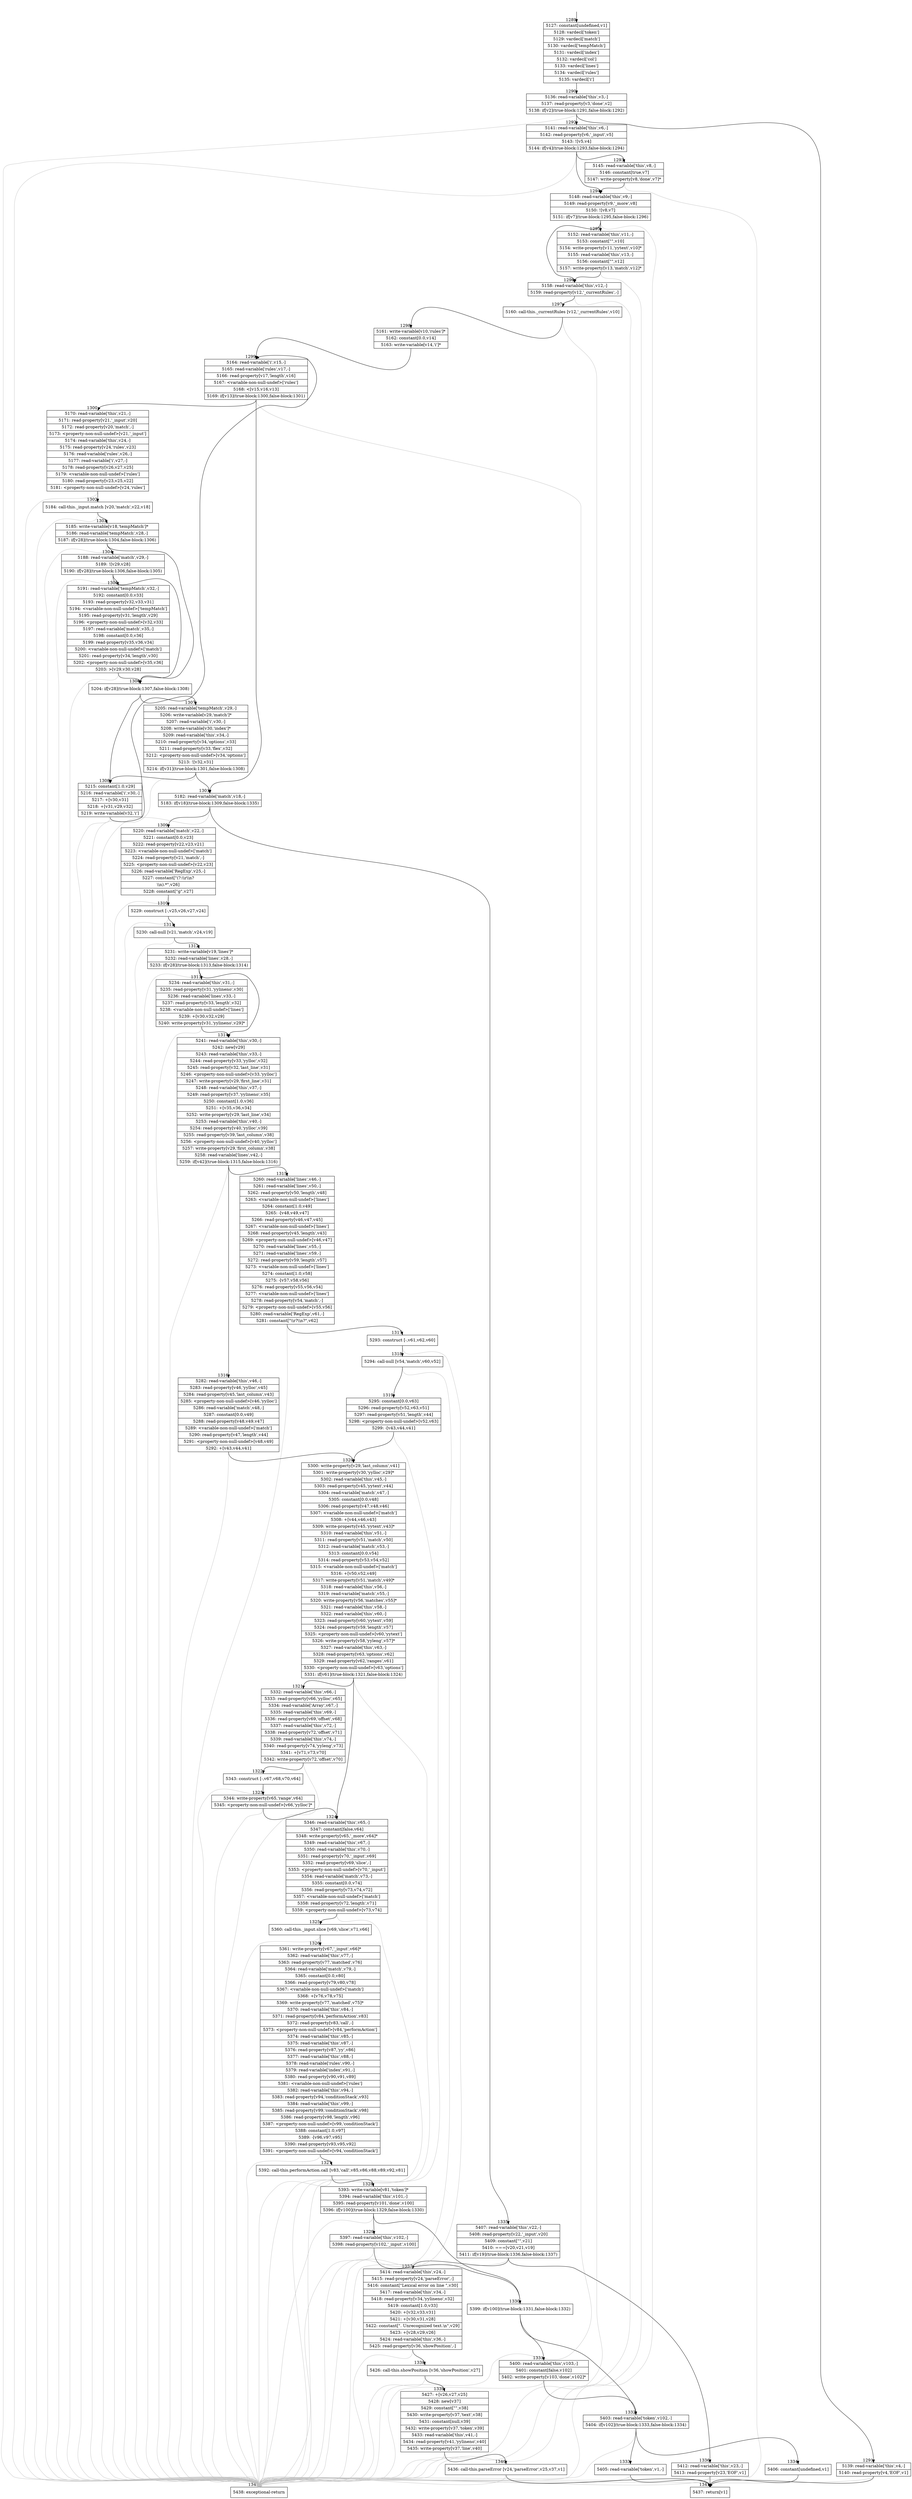 digraph {
rankdir="TD"
BB_entry96[shape=none,label=""];
BB_entry96 -> BB1289 [tailport=s, headport=n, headlabel="    1289"]
BB1289 [shape=record label="{5127: constant[undefined,v1]|5128: vardecl['token']|5129: vardecl['match']|5130: vardecl['tempMatch']|5131: vardecl['index']|5132: vardecl['col']|5133: vardecl['lines']|5134: vardecl['rules']|5135: vardecl['i']}" ] 
BB1289 -> BB1290 [tailport=s, headport=n, headlabel="      1290"]
BB1290 [shape=record label="{5136: read-variable['this',v3,-]|5137: read-property[v3,'done',v2]|5138: if[v2](true-block:1291,false-block:1292)}" ] 
BB1290 -> BB1291 [tailport=s, headport=n, headlabel="      1291"]
BB1290 -> BB1292 [tailport=s, headport=n, headlabel="      1292"]
BB1290 -> BB1342 [tailport=s, headport=n, color=gray, headlabel="      1342"]
BB1291 [shape=record label="{5139: read-variable['this',v4,-]|5140: read-property[v4,'EOF',v1]}" ] 
BB1291 -> BB1341 [tailport=s, headport=n, headlabel="      1341"]
BB1291 -> BB1342 [tailport=s, headport=n, color=gray]
BB1292 [shape=record label="{5141: read-variable['this',v6,-]|5142: read-property[v6,'_input',v5]|5143: ![v5,v4]|5144: if[v4](true-block:1293,false-block:1294)}" ] 
BB1292 -> BB1293 [tailport=s, headport=n, headlabel="      1293"]
BB1292 -> BB1294 [tailport=s, headport=n, headlabel="      1294"]
BB1292 -> BB1342 [tailport=s, headport=n, color=gray]
BB1293 [shape=record label="{5145: read-variable['this',v8,-]|5146: constant[true,v7]|5147: write-property[v8,'done',v7]*}" ] 
BB1293 -> BB1294 [tailport=s, headport=n]
BB1293 -> BB1342 [tailport=s, headport=n, color=gray]
BB1294 [shape=record label="{5148: read-variable['this',v9,-]|5149: read-property[v9,'_more',v8]|5150: ![v8,v7]|5151: if[v7](true-block:1295,false-block:1296)}" ] 
BB1294 -> BB1295 [tailport=s, headport=n, headlabel="      1295"]
BB1294 -> BB1296 [tailport=s, headport=n, headlabel="      1296"]
BB1294 -> BB1342 [tailport=s, headport=n, color=gray]
BB1295 [shape=record label="{5152: read-variable['this',v11,-]|5153: constant[\"\",v10]|5154: write-property[v11,'yytext',v10]*|5155: read-variable['this',v13,-]|5156: constant[\"\",v12]|5157: write-property[v13,'match',v12]*}" ] 
BB1295 -> BB1296 [tailport=s, headport=n]
BB1295 -> BB1342 [tailport=s, headport=n, color=gray]
BB1296 [shape=record label="{5158: read-variable['this',v12,-]|5159: read-property[v12,'_currentRules',-]}" ] 
BB1296 -> BB1297 [tailport=s, headport=n, headlabel="      1297"]
BB1296 -> BB1342 [tailport=s, headport=n, color=gray]
BB1297 [shape=record label="{5160: call-this._currentRules [v12,'_currentRules',v10]}" ] 
BB1297 -> BB1298 [tailport=s, headport=n, headlabel="      1298"]
BB1297 -> BB1342 [tailport=s, headport=n, color=gray]
BB1298 [shape=record label="{5161: write-variable[v10,'rules']*|5162: constant[0.0,v14]|5163: write-variable[v14,'i']*}" ] 
BB1298 -> BB1299 [tailport=s, headport=n, headlabel="      1299"]
BB1299 [shape=record label="{5164: read-variable['i',v15,-]|5165: read-variable['rules',v17,-]|5166: read-property[v17,'length',v16]|5167: \<variable-non-null-undef\>['rules']|5168: \<[v15,v16,v13]|5169: if[v13](true-block:1300,false-block:1301)}" ] 
BB1299 -> BB1300 [tailport=s, headport=n, headlabel="      1300"]
BB1299 -> BB1301 [tailport=s, headport=n, headlabel="      1301"]
BB1299 -> BB1342 [tailport=s, headport=n, color=gray]
BB1300 [shape=record label="{5170: read-variable['this',v21,-]|5171: read-property[v21,'_input',v20]|5172: read-property[v20,'match',-]|5173: \<property-non-null-undef\>[v21,'_input']|5174: read-variable['this',v24,-]|5175: read-property[v24,'rules',v23]|5176: read-variable['rules',v26,-]|5177: read-variable['i',v27,-]|5178: read-property[v26,v27,v25]|5179: \<variable-non-null-undef\>['rules']|5180: read-property[v23,v25,v22]|5181: \<property-non-null-undef\>[v24,'rules']}" ] 
BB1300 -> BB1302 [tailport=s, headport=n, headlabel="      1302"]
BB1300 -> BB1342 [tailport=s, headport=n, color=gray]
BB1301 [shape=record label="{5182: read-variable['match',v18,-]|5183: if[v18](true-block:1309,false-block:1335)}" ] 
BB1301 -> BB1309 [tailport=s, headport=n, headlabel="      1309"]
BB1301 -> BB1335 [tailport=s, headport=n, headlabel="      1335"]
BB1301 -> BB1342 [tailport=s, headport=n, color=gray]
BB1302 [shape=record label="{5184: call-this._input.match [v20,'match',v22,v18]}" ] 
BB1302 -> BB1303 [tailport=s, headport=n, headlabel="      1303"]
BB1302 -> BB1342 [tailport=s, headport=n, color=gray]
BB1303 [shape=record label="{5185: write-variable[v18,'tempMatch']*|5186: read-variable['tempMatch',v28,-]|5187: if[v28](true-block:1304,false-block:1306)}" ] 
BB1303 -> BB1306 [tailport=s, headport=n, headlabel="      1306"]
BB1303 -> BB1304 [tailport=s, headport=n, headlabel="      1304"]
BB1303 -> BB1342 [tailport=s, headport=n, color=gray]
BB1304 [shape=record label="{5188: read-variable['match',v29,-]|5189: ![v29,v28]|5190: if[v28](true-block:1306,false-block:1305)}" ] 
BB1304 -> BB1306 [tailport=s, headport=n]
BB1304 -> BB1305 [tailport=s, headport=n, headlabel="      1305"]
BB1304 -> BB1342 [tailport=s, headport=n, color=gray]
BB1305 [shape=record label="{5191: read-variable['tempMatch',v32,-]|5192: constant[0.0,v33]|5193: read-property[v32,v33,v31]|5194: \<variable-non-null-undef\>['tempMatch']|5195: read-property[v31,'length',v29]|5196: \<property-non-null-undef\>[v32,v33]|5197: read-variable['match',v35,-]|5198: constant[0.0,v36]|5199: read-property[v35,v36,v34]|5200: \<variable-non-null-undef\>['match']|5201: read-property[v34,'length',v30]|5202: \<property-non-null-undef\>[v35,v36]|5203: \>[v29,v30,v28]}" ] 
BB1305 -> BB1306 [tailport=s, headport=n]
BB1305 -> BB1342 [tailport=s, headport=n, color=gray]
BB1306 [shape=record label="{5204: if[v28](true-block:1307,false-block:1308)}" ] 
BB1306 -> BB1307 [tailport=s, headport=n, headlabel="      1307"]
BB1306 -> BB1308 [tailport=s, headport=n, headlabel="      1308"]
BB1307 [shape=record label="{5205: read-variable['tempMatch',v29,-]|5206: write-variable[v29,'match']*|5207: read-variable['i',v30,-]|5208: write-variable[v30,'index']*|5209: read-variable['this',v34,-]|5210: read-property[v34,'options',v33]|5211: read-property[v33,'flex',v32]|5212: \<property-non-null-undef\>[v34,'options']|5213: ![v32,v31]|5214: if[v31](true-block:1301,false-block:1308)}" ] 
BB1307 -> BB1301 [tailport=s, headport=n]
BB1307 -> BB1308 [tailport=s, headport=n]
BB1307 -> BB1342 [tailport=s, headport=n, color=gray]
BB1308 [shape=record label="{5215: constant[1.0,v29]|5216: read-variable['i',v30,-]|5217: +[v30,v31]|5218: +[v31,v29,v32]|5219: write-variable[v32,'i']}" ] 
BB1308 -> BB1299 [tailport=s, headport=n]
BB1308 -> BB1342 [tailport=s, headport=n, color=gray]
BB1309 [shape=record label="{5220: read-variable['match',v22,-]|5221: constant[0.0,v23]|5222: read-property[v22,v23,v21]|5223: \<variable-non-null-undef\>['match']|5224: read-property[v21,'match',-]|5225: \<property-non-null-undef\>[v22,v23]|5226: read-variable['RegExp',v25,-]|5227: constant[\"(?:\\\\r\\\\n?|\\\\n).*\",v26]|5228: constant[\"g\",v27]}" ] 
BB1309 -> BB1310 [tailport=s, headport=n, headlabel="      1310"]
BB1309 -> BB1342 [tailport=s, headport=n, color=gray]
BB1310 [shape=record label="{5229: construct [-,v25,v26,v27,v24]}" ] 
BB1310 -> BB1311 [tailport=s, headport=n, headlabel="      1311"]
BB1310 -> BB1342 [tailport=s, headport=n, color=gray]
BB1311 [shape=record label="{5230: call-null [v21,'match',v24,v19]}" ] 
BB1311 -> BB1312 [tailport=s, headport=n, headlabel="      1312"]
BB1311 -> BB1342 [tailport=s, headport=n, color=gray]
BB1312 [shape=record label="{5231: write-variable[v19,'lines']*|5232: read-variable['lines',v28,-]|5233: if[v28](true-block:1313,false-block:1314)}" ] 
BB1312 -> BB1313 [tailport=s, headport=n, headlabel="      1313"]
BB1312 -> BB1314 [tailport=s, headport=n, headlabel="      1314"]
BB1312 -> BB1342 [tailport=s, headport=n, color=gray]
BB1313 [shape=record label="{5234: read-variable['this',v31,-]|5235: read-property[v31,'yylineno',v30]|5236: read-variable['lines',v33,-]|5237: read-property[v33,'length',v32]|5238: \<variable-non-null-undef\>['lines']|5239: +[v30,v32,v29]|5240: write-property[v31,'yylineno',v29]*}" ] 
BB1313 -> BB1314 [tailport=s, headport=n]
BB1313 -> BB1342 [tailport=s, headport=n, color=gray]
BB1314 [shape=record label="{5241: read-variable['this',v30,-]|5242: new[v29]|5243: read-variable['this',v33,-]|5244: read-property[v33,'yylloc',v32]|5245: read-property[v32,'last_line',v31]|5246: \<property-non-null-undef\>[v33,'yylloc']|5247: write-property[v29,'first_line',v31]|5248: read-variable['this',v37,-]|5249: read-property[v37,'yylineno',v35]|5250: constant[1.0,v36]|5251: +[v35,v36,v34]|5252: write-property[v29,'last_line',v34]|5253: read-variable['this',v40,-]|5254: read-property[v40,'yylloc',v39]|5255: read-property[v39,'last_column',v38]|5256: \<property-non-null-undef\>[v40,'yylloc']|5257: write-property[v29,'first_column',v38]|5258: read-variable['lines',v42,-]|5259: if[v42](true-block:1315,false-block:1316)}" ] 
BB1314 -> BB1315 [tailport=s, headport=n, headlabel="      1315"]
BB1314 -> BB1316 [tailport=s, headport=n, headlabel="      1316"]
BB1314 -> BB1342 [tailport=s, headport=n, color=gray]
BB1315 [shape=record label="{5260: read-variable['lines',v46,-]|5261: read-variable['lines',v50,-]|5262: read-property[v50,'length',v48]|5263: \<variable-non-null-undef\>['lines']|5264: constant[1.0,v49]|5265: -[v48,v49,v47]|5266: read-property[v46,v47,v45]|5267: \<variable-non-null-undef\>['lines']|5268: read-property[v45,'length',v43]|5269: \<property-non-null-undef\>[v46,v47]|5270: read-variable['lines',v55,-]|5271: read-variable['lines',v59,-]|5272: read-property[v59,'length',v57]|5273: \<variable-non-null-undef\>['lines']|5274: constant[1.0,v58]|5275: -[v57,v58,v56]|5276: read-property[v55,v56,v54]|5277: \<variable-non-null-undef\>['lines']|5278: read-property[v54,'match',-]|5279: \<property-non-null-undef\>[v55,v56]|5280: read-variable['RegExp',v61,-]|5281: constant[\"\\\\r?\\\\n?\",v62]}" ] 
BB1315 -> BB1317 [tailport=s, headport=n, headlabel="      1317"]
BB1315 -> BB1342 [tailport=s, headport=n, color=gray]
BB1316 [shape=record label="{5282: read-variable['this',v46,-]|5283: read-property[v46,'yylloc',v45]|5284: read-property[v45,'last_column',v43]|5285: \<property-non-null-undef\>[v46,'yylloc']|5286: read-variable['match',v48,-]|5287: constant[0.0,v49]|5288: read-property[v48,v49,v47]|5289: \<variable-non-null-undef\>['match']|5290: read-property[v47,'length',v44]|5291: \<property-non-null-undef\>[v48,v49]|5292: +[v43,v44,v41]}" ] 
BB1316 -> BB1320 [tailport=s, headport=n, headlabel="      1320"]
BB1316 -> BB1342 [tailport=s, headport=n, color=gray]
BB1317 [shape=record label="{5293: construct [-,v61,v62,v60]}" ] 
BB1317 -> BB1318 [tailport=s, headport=n, headlabel="      1318"]
BB1317 -> BB1342 [tailport=s, headport=n, color=gray]
BB1318 [shape=record label="{5294: call-null [v54,'match',v60,v52]}" ] 
BB1318 -> BB1319 [tailport=s, headport=n, headlabel="      1319"]
BB1318 -> BB1342 [tailport=s, headport=n, color=gray]
BB1319 [shape=record label="{5295: constant[0.0,v63]|5296: read-property[v52,v63,v51]|5297: read-property[v51,'length',v44]|5298: \<property-non-null-undef\>[v52,v63]|5299: -[v43,v44,v41]}" ] 
BB1319 -> BB1320 [tailport=s, headport=n]
BB1319 -> BB1342 [tailport=s, headport=n, color=gray]
BB1320 [shape=record label="{5300: write-property[v29,'last_column',v41]|5301: write-property[v30,'yylloc',v29]*|5302: read-variable['this',v45,-]|5303: read-property[v45,'yytext',v44]|5304: read-variable['match',v47,-]|5305: constant[0.0,v48]|5306: read-property[v47,v48,v46]|5307: \<variable-non-null-undef\>['match']|5308: +[v44,v46,v43]|5309: write-property[v45,'yytext',v43]*|5310: read-variable['this',v51,-]|5311: read-property[v51,'match',v50]|5312: read-variable['match',v53,-]|5313: constant[0.0,v54]|5314: read-property[v53,v54,v52]|5315: \<variable-non-null-undef\>['match']|5316: +[v50,v52,v49]|5317: write-property[v51,'match',v49]*|5318: read-variable['this',v56,-]|5319: read-variable['match',v55,-]|5320: write-property[v56,'matches',v55]*|5321: read-variable['this',v58,-]|5322: read-variable['this',v60,-]|5323: read-property[v60,'yytext',v59]|5324: read-property[v59,'length',v57]|5325: \<property-non-null-undef\>[v60,'yytext']|5326: write-property[v58,'yyleng',v57]*|5327: read-variable['this',v63,-]|5328: read-property[v63,'options',v62]|5329: read-property[v62,'ranges',v61]|5330: \<property-non-null-undef\>[v63,'options']|5331: if[v61](true-block:1321,false-block:1324)}" ] 
BB1320 -> BB1321 [tailport=s, headport=n, headlabel="      1321"]
BB1320 -> BB1324 [tailport=s, headport=n, headlabel="      1324"]
BB1320 -> BB1342 [tailport=s, headport=n, color=gray]
BB1321 [shape=record label="{5332: read-variable['this',v66,-]|5333: read-property[v66,'yylloc',v65]|5334: read-variable['Array',v67,-]|5335: read-variable['this',v69,-]|5336: read-property[v69,'offset',v68]|5337: read-variable['this',v72,-]|5338: read-property[v72,'offset',v71]|5339: read-variable['this',v74,-]|5340: read-property[v74,'yyleng',v73]|5341: +[v71,v73,v70]|5342: write-property[v72,'offset',v70]}" ] 
BB1321 -> BB1322 [tailport=s, headport=n, headlabel="      1322"]
BB1321 -> BB1342 [tailport=s, headport=n, color=gray]
BB1322 [shape=record label="{5343: construct [-,v67,v68,v70,v64]}" ] 
BB1322 -> BB1323 [tailport=s, headport=n, headlabel="      1323"]
BB1322 -> BB1342 [tailport=s, headport=n, color=gray]
BB1323 [shape=record label="{5344: write-property[v65,'range',v64]|5345: \<property-non-null-undef\>[v66,'yylloc']*}" ] 
BB1323 -> BB1324 [tailport=s, headport=n]
BB1323 -> BB1342 [tailport=s, headport=n, color=gray]
BB1324 [shape=record label="{5346: read-variable['this',v65,-]|5347: constant[false,v64]|5348: write-property[v65,'_more',v64]*|5349: read-variable['this',v67,-]|5350: read-variable['this',v70,-]|5351: read-property[v70,'_input',v69]|5352: read-property[v69,'slice',-]|5353: \<property-non-null-undef\>[v70,'_input']|5354: read-variable['match',v73,-]|5355: constant[0.0,v74]|5356: read-property[v73,v74,v72]|5357: \<variable-non-null-undef\>['match']|5358: read-property[v72,'length',v71]|5359: \<property-non-null-undef\>[v73,v74]}" ] 
BB1324 -> BB1325 [tailport=s, headport=n, headlabel="      1325"]
BB1324 -> BB1342 [tailport=s, headport=n, color=gray]
BB1325 [shape=record label="{5360: call-this._input.slice [v69,'slice',v71,v66]}" ] 
BB1325 -> BB1326 [tailport=s, headport=n, headlabel="      1326"]
BB1325 -> BB1342 [tailport=s, headport=n, color=gray]
BB1326 [shape=record label="{5361: write-property[v67,'_input',v66]*|5362: read-variable['this',v77,-]|5363: read-property[v77,'matched',v76]|5364: read-variable['match',v79,-]|5365: constant[0.0,v80]|5366: read-property[v79,v80,v78]|5367: \<variable-non-null-undef\>['match']|5368: +[v76,v78,v75]|5369: write-property[v77,'matched',v75]*|5370: read-variable['this',v84,-]|5371: read-property[v84,'performAction',v83]|5372: read-property[v83,'call',-]|5373: \<property-non-null-undef\>[v84,'performAction']|5374: read-variable['this',v85,-]|5375: read-variable['this',v87,-]|5376: read-property[v87,'yy',v86]|5377: read-variable['this',v88,-]|5378: read-variable['rules',v90,-]|5379: read-variable['index',v91,-]|5380: read-property[v90,v91,v89]|5381: \<variable-non-null-undef\>['rules']|5382: read-variable['this',v94,-]|5383: read-property[v94,'conditionStack',v93]|5384: read-variable['this',v99,-]|5385: read-property[v99,'conditionStack',v98]|5386: read-property[v98,'length',v96]|5387: \<property-non-null-undef\>[v99,'conditionStack']|5388: constant[1.0,v97]|5389: -[v96,v97,v95]|5390: read-property[v93,v95,v92]|5391: \<property-non-null-undef\>[v94,'conditionStack']}" ] 
BB1326 -> BB1327 [tailport=s, headport=n, headlabel="      1327"]
BB1326 -> BB1342 [tailport=s, headport=n, color=gray]
BB1327 [shape=record label="{5392: call-this.performAction.call [v83,'call',v85,v86,v88,v89,v92,v81]}" ] 
BB1327 -> BB1328 [tailport=s, headport=n, headlabel="      1328"]
BB1327 -> BB1342 [tailport=s, headport=n, color=gray]
BB1328 [shape=record label="{5393: write-variable[v81,'token']*|5394: read-variable['this',v101,-]|5395: read-property[v101,'done',v100]|5396: if[v100](true-block:1329,false-block:1330)}" ] 
BB1328 -> BB1330 [tailport=s, headport=n, headlabel="      1330"]
BB1328 -> BB1329 [tailport=s, headport=n, headlabel="      1329"]
BB1328 -> BB1342 [tailport=s, headport=n, color=gray]
BB1329 [shape=record label="{5397: read-variable['this',v102,-]|5398: read-property[v102,'_input',v100]}" ] 
BB1329 -> BB1330 [tailport=s, headport=n]
BB1329 -> BB1342 [tailport=s, headport=n, color=gray]
BB1330 [shape=record label="{5399: if[v100](true-block:1331,false-block:1332)}" ] 
BB1330 -> BB1331 [tailport=s, headport=n, headlabel="      1331"]
BB1330 -> BB1332 [tailport=s, headport=n, headlabel="      1332"]
BB1331 [shape=record label="{5400: read-variable['this',v103,-]|5401: constant[false,v102]|5402: write-property[v103,'done',v102]*}" ] 
BB1331 -> BB1332 [tailport=s, headport=n]
BB1331 -> BB1342 [tailport=s, headport=n, color=gray]
BB1332 [shape=record label="{5403: read-variable['token',v102,-]|5404: if[v102](true-block:1333,false-block:1334)}" ] 
BB1332 -> BB1333 [tailport=s, headport=n, headlabel="      1333"]
BB1332 -> BB1334 [tailport=s, headport=n, headlabel="      1334"]
BB1332 -> BB1342 [tailport=s, headport=n, color=gray]
BB1333 [shape=record label="{5405: read-variable['token',v1,-]}" ] 
BB1333 -> BB1341 [tailport=s, headport=n]
BB1333 -> BB1342 [tailport=s, headport=n, color=gray]
BB1334 [shape=record label="{5406: constant[undefined,v1]}" ] 
BB1334 -> BB1341 [tailport=s, headport=n]
BB1335 [shape=record label="{5407: read-variable['this',v22,-]|5408: read-property[v22,'_input',v20]|5409: constant[\"\",v21]|5410: ===[v20,v21,v19]|5411: if[v19](true-block:1336,false-block:1337)}" ] 
BB1335 -> BB1336 [tailport=s, headport=n, headlabel="      1336"]
BB1335 -> BB1337 [tailport=s, headport=n, headlabel="      1337"]
BB1335 -> BB1342 [tailport=s, headport=n, color=gray]
BB1336 [shape=record label="{5412: read-variable['this',v23,-]|5413: read-property[v23,'EOF',v1]}" ] 
BB1336 -> BB1341 [tailport=s, headport=n]
BB1336 -> BB1342 [tailport=s, headport=n, color=gray]
BB1337 [shape=record label="{5414: read-variable['this',v24,-]|5415: read-property[v24,'parseError',-]|5416: constant[\"Lexical error on line \",v30]|5417: read-variable['this',v34,-]|5418: read-property[v34,'yylineno',v32]|5419: constant[1.0,v33]|5420: +[v32,v33,v31]|5421: +[v30,v31,v28]|5422: constant[\". Unrecognized text.\\n\",v29]|5423: +[v28,v29,v26]|5424: read-variable['this',v36,-]|5425: read-property[v36,'showPosition',-]}" ] 
BB1337 -> BB1338 [tailport=s, headport=n, headlabel="      1338"]
BB1337 -> BB1342 [tailport=s, headport=n, color=gray]
BB1338 [shape=record label="{5426: call-this.showPosition [v36,'showPosition',v27]}" ] 
BB1338 -> BB1339 [tailport=s, headport=n, headlabel="      1339"]
BB1338 -> BB1342 [tailport=s, headport=n, color=gray]
BB1339 [shape=record label="{5427: +[v26,v27,v25]|5428: new[v37]|5429: constant[\"\",v38]|5430: write-property[v37,'text',v38]|5431: constant[null,v39]|5432: write-property[v37,'token',v39]|5433: read-variable['this',v41,-]|5434: read-property[v41,'yylineno',v40]|5435: write-property[v37,'line',v40]}" ] 
BB1339 -> BB1340 [tailport=s, headport=n, headlabel="      1340"]
BB1339 -> BB1342 [tailport=s, headport=n, color=gray]
BB1340 [shape=record label="{5436: call-this.parseError [v24,'parseError',v25,v37,v1]}" ] 
BB1340 -> BB1341 [tailport=s, headport=n]
BB1340 -> BB1342 [tailport=s, headport=n, color=gray]
BB1341 [shape=record label="{5437: return[v1]}" ] 
BB1342 [shape=record label="{5438: exceptional-return}" ] 
//#$~ 1273
}
